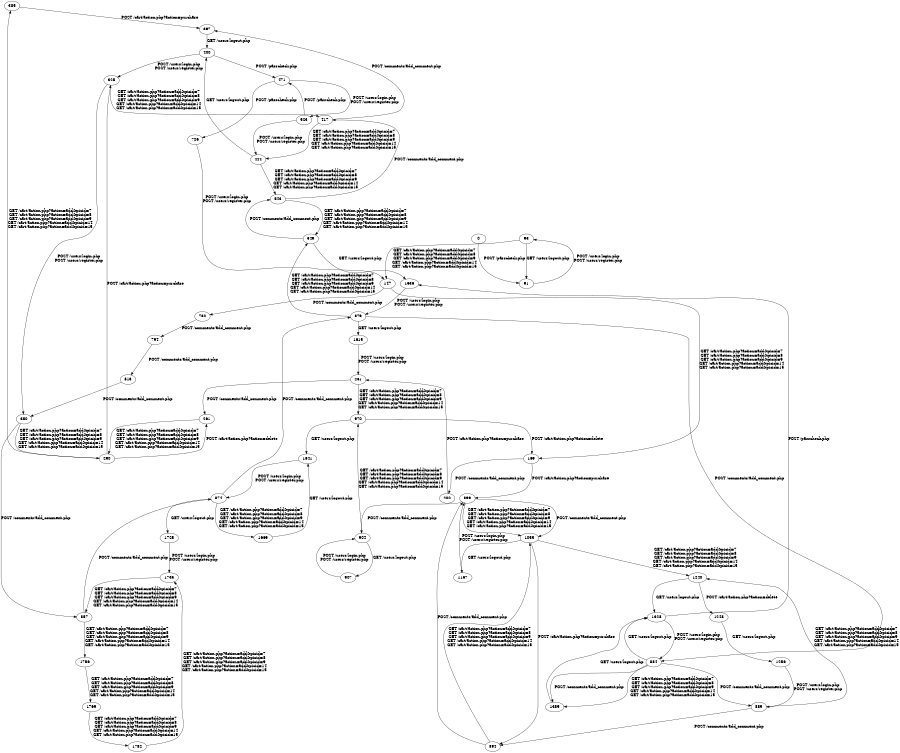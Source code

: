 digraph G {
	size="6,7"
385 -> 397  [label="POST /cart/action.php?action=purchase"];
200 -> 231  [label="POST /cart/action.php?action=purchase"];
1055 -> 894  [label="POST /cart/action.php?action=purchase"];
290 -> 325  [label="POST /cart/action.php?action=purchase"];
169 -> 899  [label="POST /cart/action.php?action=purchase"];
794 -> 813  [label="POST /comments/add_comment.php"];
147 -> 780  [label="POST /comments/add_comment.php"];
290 -> 261  [label="POST /cart/action.php?action=delete"];
970 -> 169  [label="POST /cart/action.php?action=delete"];
1240 -> 1248  [label="POST /cart/action.php?action=delete"];
780 -> 794  [label="POST /comments/add_comment.php"];
543 -> 417  [label="POST /comments/add_comment.php"];
549 -> 543  [label="POST /comments/add_comment.php"];
813 -> 350  [label="POST /comments/add_comment.php"];
879 -> 884  [label="POST /comments/add_comment.php"];
169 -> 200  [label="POST /comments/add_comment.php"];
894 -> 899  [label="POST /comments/add_comment.php"];
350 -> 857  [label="POST /comments/add_comment.php"];
899 -> 1055  [label="POST /comments/add_comment.php"];
874 -> 879  [label="POST /comments/add_comment.php"];
884 -> 1389  [label="POST /comments/add_comment.php"];
231 -> 261  [label="POST /comments/add_comment.php"];
884 -> 889  [label="POST /comments/add_comment.php"];
0 -> 91  [label="POST /passcheck.php"];
523 -> 471  [label="POST /passcheck.php"];
400 -> 471  [label="POST /passcheck.php"];
471 -> 726  [label="POST /passcheck.php"];
1328 -> 1536  [label="POST /passcheck.php"];
1669 -> 1641  [label="GET /users/logout.php"];
904 -> 907  [label="GET /users/logout.php"];
397 -> 400  [label="GET /users/logout.php"];
1240 -> 1328  [label="GET /users/logout.php"];
1055 -> 1157  [label="GET /users/logout.php"];
549 -> 1536  [label="GET /users/logout.php"];
424 -> 400  [label="GET /users/logout.php"];
884 -> 1328  [label="GET /users/logout.php"];
1248 -> 1256  [label="GET /users/logout.php"];
970 -> 1641  [label="GET /users/logout.php"];
93 -> 91  [label="GET /users/logout.php"];
874 -> 1725  [label="GET /users/logout.php"];
1389 -> 1328  [label="GET /users/logout.php"];
879 -> 1615  [label="GET /users/logout.php"];
857 -> 874  [label="POST /comments/add_comment.php"];
889 -> 894  [label="POST /comments/add_comment.php"];
899 -> 904  [label="POST /comments/add_comment.php"];
1536 -> 879  [label="POST /users/login.php\nPOST /users/register.php"];
1157 -> 899  [label="POST /users/login.php\nPOST /users/register.php"];
523 -> 424  [label="POST /users/login.php\nPOST /users/register.php"];
400 -> 325  [label="POST /users/login.php\nPOST /users/register.php"];
1328 -> 884  [label="POST /users/login.php\nPOST /users/register.php"];
91 -> 93  [label="POST /users/login.php\nPOST /users/register.php"];
1725 -> 1735  [label="POST /users/login.php\nPOST /users/register.php"];
907 -> 904  [label="POST /users/login.php\nPOST /users/register.php"];
325 -> 350  [label="POST /users/login.php\nPOST /users/register.php"];
726 -> 147  [label="POST /users/login.php\nPOST /users/register.php"];
471 -> 523  [label="POST /users/login.php\nPOST /users/register.php"];
1615 -> 231  [label="POST /users/login.php\nPOST /users/register.php"];
1256 -> 889  [label="POST /users/login.php\nPOST /users/register.php"];
1641 -> 874  [label="POST /users/login.php\nPOST /users/register.php"];
417 -> 397  [label="POST /comments/add_comment.php"];
899 -> 1055  [label="GET /cart/action.php?action=add&picid=7\nGET /cart/action.php?action=add&picid=8\nGET /cart/action.php?action=add&picid=9\nGET /cart/action.php?action=add&picid=14\nGET /cart/action.php?action=add&picid=15"];
261 -> 290  [label="GET /cart/action.php?action=add&picid=7\nGET /cart/action.php?action=add&picid=8\nGET /cart/action.php?action=add&picid=9\nGET /cart/action.php?action=add&picid=14\nGET /cart/action.php?action=add&picid=15"];
904 -> 970  [label="GET /cart/action.php?action=add&picid=7\nGET /cart/action.php?action=add&picid=8\nGET /cart/action.php?action=add&picid=9\nGET /cart/action.php?action=add&picid=14\nGET /cart/action.php?action=add&picid=15"];
543 -> 549  [label="GET /cart/action.php?action=add&picid=7\nGET /cart/action.php?action=add&picid=8\nGET /cart/action.php?action=add&picid=9\nGET /cart/action.php?action=add&picid=14\nGET /cart/action.php?action=add&picid=15"];
417 -> 424  [label="GET /cart/action.php?action=add&picid=7\nGET /cart/action.php?action=add&picid=8\nGET /cart/action.php?action=add&picid=9\nGET /cart/action.php?action=add&picid=14\nGET /cart/action.php?action=add&picid=15"];
290 -> 385  [label="GET /cart/action.php?action=add&picid=7\nGET /cart/action.php?action=add&picid=8\nGET /cart/action.php?action=add&picid=9\nGET /cart/action.php?action=add&picid=14\nGET /cart/action.php?action=add&picid=15"];
424 -> 543  [label="GET /cart/action.php?action=add&picid=7\nGET /cart/action.php?action=add&picid=8\nGET /cart/action.php?action=add&picid=9\nGET /cart/action.php?action=add&picid=14\nGET /cart/action.php?action=add&picid=15"];
1055 -> 1240  [label="GET /cart/action.php?action=add&picid=7\nGET /cart/action.php?action=add&picid=8\nGET /cart/action.php?action=add&picid=9\nGET /cart/action.php?action=add&picid=14\nGET /cart/action.php?action=add&picid=15"];
325 -> 417  [label="GET /cart/action.php?action=add&picid=7\nGET /cart/action.php?action=add&picid=8\nGET /cart/action.php?action=add&picid=9\nGET /cart/action.php?action=add&picid=14\nGET /cart/action.php?action=add&picid=15"];
1735 -> 857  [label="GET /cart/action.php?action=add&picid=7\nGET /cart/action.php?action=add&picid=8\nGET /cart/action.php?action=add&picid=9\nGET /cart/action.php?action=add&picid=14\nGET /cart/action.php?action=add&picid=15"];
857 -> 1756  [label="GET /cart/action.php?action=add&picid=7\nGET /cart/action.php?action=add&picid=8\nGET /cart/action.php?action=add&picid=9\nGET /cart/action.php?action=add&picid=14\nGET /cart/action.php?action=add&picid=15"];
1756 -> 1769  [label="GET /cart/action.php?action=add&picid=7\nGET /cart/action.php?action=add&picid=8\nGET /cart/action.php?action=add&picid=9\nGET /cart/action.php?action=add&picid=14\nGET /cart/action.php?action=add&picid=15"];
93 -> 147  [label="GET /cart/action.php?action=add&picid=7\nGET /cart/action.php?action=add&picid=8\nGET /cart/action.php?action=add&picid=9\nGET /cart/action.php?action=add&picid=14\nGET /cart/action.php?action=add&picid=15"];
350 -> 290  [label="GET /cart/action.php?action=add&picid=7\nGET /cart/action.php?action=add&picid=8\nGET /cart/action.php?action=add&picid=9\nGET /cart/action.php?action=add&picid=14\nGET /cart/action.php?action=add&picid=15"];
1769 -> 1782  [label="GET /cart/action.php?action=add&picid=7\nGET /cart/action.php?action=add&picid=8\nGET /cart/action.php?action=add&picid=9\nGET /cart/action.php?action=add&picid=14\nGET /cart/action.php?action=add&picid=15"];
874 -> 1669  [label="GET /cart/action.php?action=add&picid=7\nGET /cart/action.php?action=add&picid=8\nGET /cart/action.php?action=add&picid=9\nGET /cart/action.php?action=add&picid=14\nGET /cart/action.php?action=add&picid=15"];
231 -> 970  [label="GET /cart/action.php?action=add&picid=7\nGET /cart/action.php?action=add&picid=8\nGET /cart/action.php?action=add&picid=9\nGET /cart/action.php?action=add&picid=14\nGET /cart/action.php?action=add&picid=15"];
879 -> 549  [label="GET /cart/action.php?action=add&picid=7\nGET /cart/action.php?action=add&picid=8\nGET /cart/action.php?action=add&picid=9\nGET /cart/action.php?action=add&picid=14\nGET /cart/action.php?action=add&picid=15"];
147 -> 169  [label="GET /cart/action.php?action=add&picid=7\nGET /cart/action.php?action=add&picid=8\nGET /cart/action.php?action=add&picid=9\nGET /cart/action.php?action=add&picid=14\nGET /cart/action.php?action=add&picid=15"];
884 -> 1389  [label="GET /cart/action.php?action=add&picid=7\nGET /cart/action.php?action=add&picid=8\nGET /cart/action.php?action=add&picid=9\nGET /cart/action.php?action=add&picid=14\nGET /cart/action.php?action=add&picid=15"];
1782 -> 1735  [label="GET /cart/action.php?action=add&picid=7\nGET /cart/action.php?action=add&picid=8\nGET /cart/action.php?action=add&picid=9\nGET /cart/action.php?action=add&picid=14\nGET /cart/action.php?action=add&picid=15"];
889 -> 1240  [label="GET /cart/action.php?action=add&picid=7\nGET /cart/action.php?action=add&picid=8\nGET /cart/action.php?action=add&picid=9\nGET /cart/action.php?action=add&picid=14\nGET /cart/action.php?action=add&picid=15"];
894 -> 1055  [label="GET /cart/action.php?action=add&picid=7\nGET /cart/action.php?action=add&picid=8\nGET /cart/action.php?action=add&picid=9\nGET /cart/action.php?action=add&picid=14\nGET /cart/action.php?action=add&picid=15"];
}
